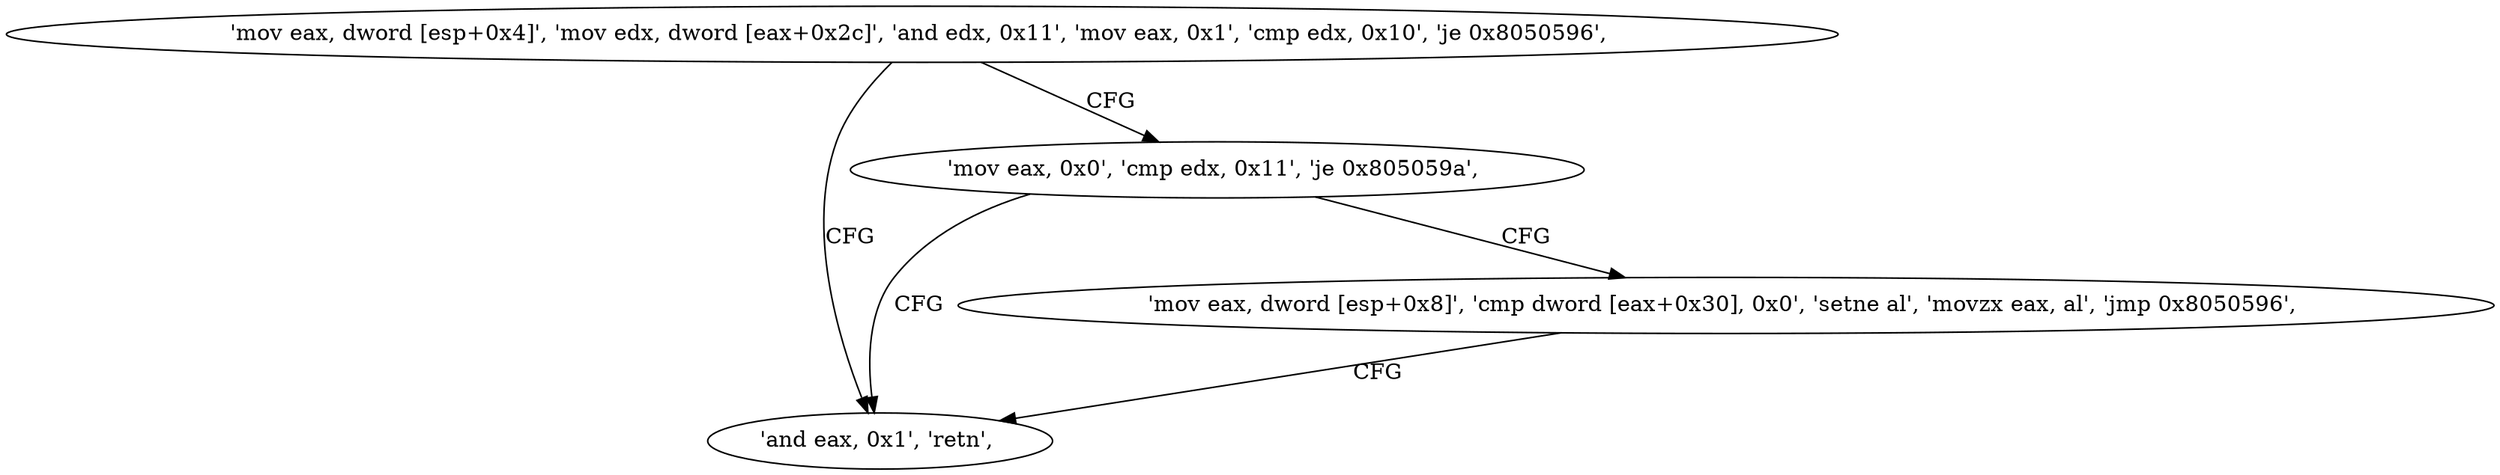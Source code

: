 digraph "func" {
"134546808" [label = "'mov eax, dword [esp+0x4]', 'mov edx, dword [eax+0x2c]', 'and edx, 0x11', 'mov eax, 0x1', 'cmp edx, 0x10', 'je 0x8050596', " ]
"134546838" [label = "'and eax, 0x1', 'retn', " ]
"134546828" [label = "'mov eax, 0x0', 'cmp edx, 0x11', 'je 0x805059a', " ]
"134546842" [label = "'mov eax, dword [esp+0x8]', 'cmp dword [eax+0x30], 0x0', 'setne al', 'movzx eax, al', 'jmp 0x8050596', " ]
"134546808" -> "134546838" [ label = "CFG" ]
"134546808" -> "134546828" [ label = "CFG" ]
"134546828" -> "134546842" [ label = "CFG" ]
"134546828" -> "134546838" [ label = "CFG" ]
"134546842" -> "134546838" [ label = "CFG" ]
}
